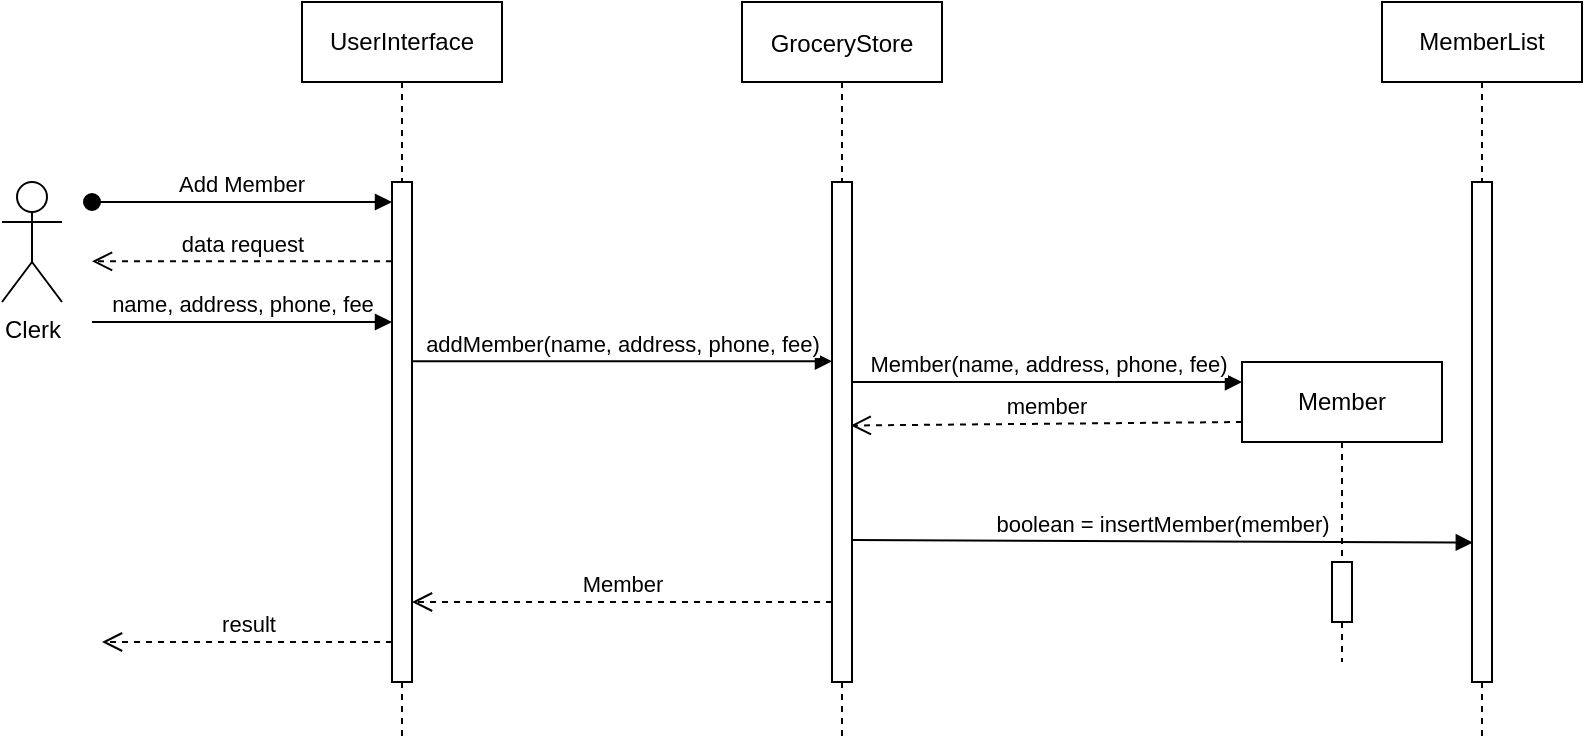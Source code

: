 <mxfile version="15.5.5" type="device"><diagram id="kgpKYQtTHZ0yAKxKKP6v" name="Page-1"><mxGraphModel dx="977" dy="519" grid="1" gridSize="10" guides="1" tooltips="1" connect="1" arrows="1" fold="1" page="1" pageScale="1" pageWidth="850" pageHeight="1100" math="0" shadow="0"><root><mxCell id="0"/><mxCell id="1" parent="0"/><mxCell id="3nuBFxr9cyL0pnOWT2aG-5" value="GroceryStore" style="shape=umlLifeline;perimeter=lifelinePerimeter;container=1;collapsible=0;recursiveResize=0;rounded=0;shadow=0;strokeWidth=1;" parent="1" vertex="1"><mxGeometry x="410" y="50" width="100" height="370" as="geometry"/></mxCell><mxCell id="3nuBFxr9cyL0pnOWT2aG-6" value="" style="points=[];perimeter=orthogonalPerimeter;rounded=0;shadow=0;strokeWidth=1;" parent="3nuBFxr9cyL0pnOWT2aG-5" vertex="1"><mxGeometry x="45" y="90" width="10" height="250" as="geometry"/></mxCell><mxCell id="NvCrASrfAhEilftH7uRG-21" value="Member" style="html=1;verticalAlign=bottom;endArrow=open;dashed=1;endSize=8;rounded=0;" edge="1" parent="3nuBFxr9cyL0pnOWT2aG-5" target="NvCrASrfAhEilftH7uRG-11"><mxGeometry relative="1" as="geometry"><mxPoint x="45" y="300" as="sourcePoint"/><mxPoint x="-140" y="300" as="targetPoint"/></mxGeometry></mxCell><mxCell id="NvCrASrfAhEilftH7uRG-5" value="&lt;div&gt;Clerk&lt;/div&gt;&lt;div&gt;&lt;br&gt;&lt;/div&gt;" style="shape=umlActor;verticalLabelPosition=bottom;verticalAlign=top;html=1;outlineConnect=0;" vertex="1" parent="1"><mxGeometry x="40" y="140" width="30" height="60" as="geometry"/></mxCell><mxCell id="NvCrASrfAhEilftH7uRG-6" value="data request" style="html=1;verticalAlign=bottom;endArrow=open;dashed=1;endSize=8;rounded=0;" edge="1" parent="1"><mxGeometry relative="1" as="geometry"><mxPoint x="235" y="179.66" as="sourcePoint"/><mxPoint x="85" y="179.66" as="targetPoint"/></mxGeometry></mxCell><mxCell id="NvCrASrfAhEilftH7uRG-10" value="addMember(name, address, phone, fee)" style="html=1;verticalAlign=bottom;endArrow=block;rounded=0;" edge="1" parent="1" target="3nuBFxr9cyL0pnOWT2aG-6"><mxGeometry width="80" relative="1" as="geometry"><mxPoint x="245" y="229.66" as="sourcePoint"/><mxPoint x="450" y="230" as="targetPoint"/></mxGeometry></mxCell><mxCell id="3nuBFxr9cyL0pnOWT2aG-3" value="Add Member" style="verticalAlign=bottom;startArrow=oval;endArrow=block;startSize=8;shadow=0;strokeWidth=1;" parent="1" edge="1"><mxGeometry relative="1" as="geometry"><mxPoint x="85" y="150" as="sourcePoint"/><mxPoint x="235" y="150" as="targetPoint"/></mxGeometry></mxCell><mxCell id="NvCrASrfAhEilftH7uRG-9" value="name, address, phone, fee" style="html=1;verticalAlign=bottom;endArrow=block;rounded=0;" edge="1" parent="1"><mxGeometry width="80" relative="1" as="geometry"><mxPoint x="85" y="210" as="sourcePoint"/><mxPoint x="235" y="210" as="targetPoint"/></mxGeometry></mxCell><mxCell id="NvCrASrfAhEilftH7uRG-12" value="UserInterface" style="shape=umlLifeline;perimeter=lifelinePerimeter;whiteSpace=wrap;html=1;container=1;collapsible=0;recursiveResize=0;outlineConnect=0;" vertex="1" parent="1"><mxGeometry x="190" y="50" width="100" height="370" as="geometry"/></mxCell><mxCell id="NvCrASrfAhEilftH7uRG-11" value="" style="html=1;points=[];perimeter=orthogonalPerimeter;" vertex="1" parent="1"><mxGeometry x="235" y="140" width="10" height="250" as="geometry"/></mxCell><mxCell id="NvCrASrfAhEilftH7uRG-13" value="Member" style="shape=umlLifeline;perimeter=lifelinePerimeter;whiteSpace=wrap;html=1;container=1;collapsible=0;recursiveResize=0;outlineConnect=0;" vertex="1" parent="1"><mxGeometry x="660" y="230" width="100" height="150" as="geometry"/></mxCell><mxCell id="NvCrASrfAhEilftH7uRG-16" value="" style="html=1;points=[];perimeter=orthogonalPerimeter;" vertex="1" parent="NvCrASrfAhEilftH7uRG-13"><mxGeometry x="45" y="100" width="10" height="30" as="geometry"/></mxCell><mxCell id="NvCrASrfAhEilftH7uRG-14" value="Member(name, address, phone, fee)" style="html=1;verticalAlign=bottom;endArrow=block;rounded=0;entryX=0;entryY=0.067;entryDx=0;entryDy=0;entryPerimeter=0;" edge="1" parent="1" source="3nuBFxr9cyL0pnOWT2aG-6" target="NvCrASrfAhEilftH7uRG-13"><mxGeometry width="80" relative="1" as="geometry"><mxPoint x="480" y="240" as="sourcePoint"/><mxPoint x="630" y="240" as="targetPoint"/></mxGeometry></mxCell><mxCell id="NvCrASrfAhEilftH7uRG-17" value="member" style="html=1;verticalAlign=bottom;endArrow=open;dashed=1;endSize=8;rounded=0;entryX=0.938;entryY=0.487;entryDx=0;entryDy=0;entryPerimeter=0;" edge="1" parent="1" target="3nuBFxr9cyL0pnOWT2aG-6"><mxGeometry relative="1" as="geometry"><mxPoint x="660" y="260" as="sourcePoint"/><mxPoint x="580" y="260" as="targetPoint"/></mxGeometry></mxCell><mxCell id="NvCrASrfAhEilftH7uRG-18" value="MemberList" style="shape=umlLifeline;perimeter=lifelinePerimeter;whiteSpace=wrap;html=1;container=1;collapsible=0;recursiveResize=0;outlineConnect=0;" vertex="1" parent="1"><mxGeometry x="730" y="50" width="100" height="370" as="geometry"/></mxCell><mxCell id="NvCrASrfAhEilftH7uRG-19" value="" style="html=1;points=[];perimeter=orthogonalPerimeter;" vertex="1" parent="NvCrASrfAhEilftH7uRG-18"><mxGeometry x="45" y="90" width="10" height="250" as="geometry"/></mxCell><mxCell id="NvCrASrfAhEilftH7uRG-20" value="boolean = insertMember(member)" style="html=1;verticalAlign=bottom;endArrow=block;rounded=0;exitX=1.007;exitY=0.716;exitDx=0;exitDy=0;exitPerimeter=0;entryX=0.041;entryY=0.721;entryDx=0;entryDy=0;entryPerimeter=0;" edge="1" parent="1" source="3nuBFxr9cyL0pnOWT2aG-6" target="NvCrASrfAhEilftH7uRG-19"><mxGeometry width="80" relative="1" as="geometry"><mxPoint x="470" y="320" as="sourcePoint"/><mxPoint x="640" y="320" as="targetPoint"/></mxGeometry></mxCell><mxCell id="NvCrASrfAhEilftH7uRG-22" value="&lt;div&gt;result&lt;/div&gt;" style="html=1;verticalAlign=bottom;endArrow=open;dashed=1;endSize=8;rounded=0;" edge="1" parent="1"><mxGeometry relative="1" as="geometry"><mxPoint x="235" y="370" as="sourcePoint"/><mxPoint x="90" y="370" as="targetPoint"/></mxGeometry></mxCell></root></mxGraphModel></diagram></mxfile>